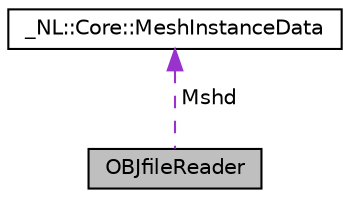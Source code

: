 digraph "OBJfileReader"
{
  edge [fontname="Helvetica",fontsize="10",labelfontname="Helvetica",labelfontsize="10"];
  node [fontname="Helvetica",fontsize="10",shape=record];
  Node1 [label="OBJfileReader",height=0.2,width=0.4,color="black", fillcolor="grey75", style="filled", fontcolor="black"];
  Node2 -> Node1 [dir="back",color="darkorchid3",fontsize="10",style="dashed",label=" Mshd" ,fontname="Helvetica"];
  Node2 [label="_NL::Core::MeshInstanceData",height=0.2,width=0.4,color="black", fillcolor="white", style="filled",URL="$struct___n_l_1_1_core_1_1_mesh_instance_data.html"];
}
